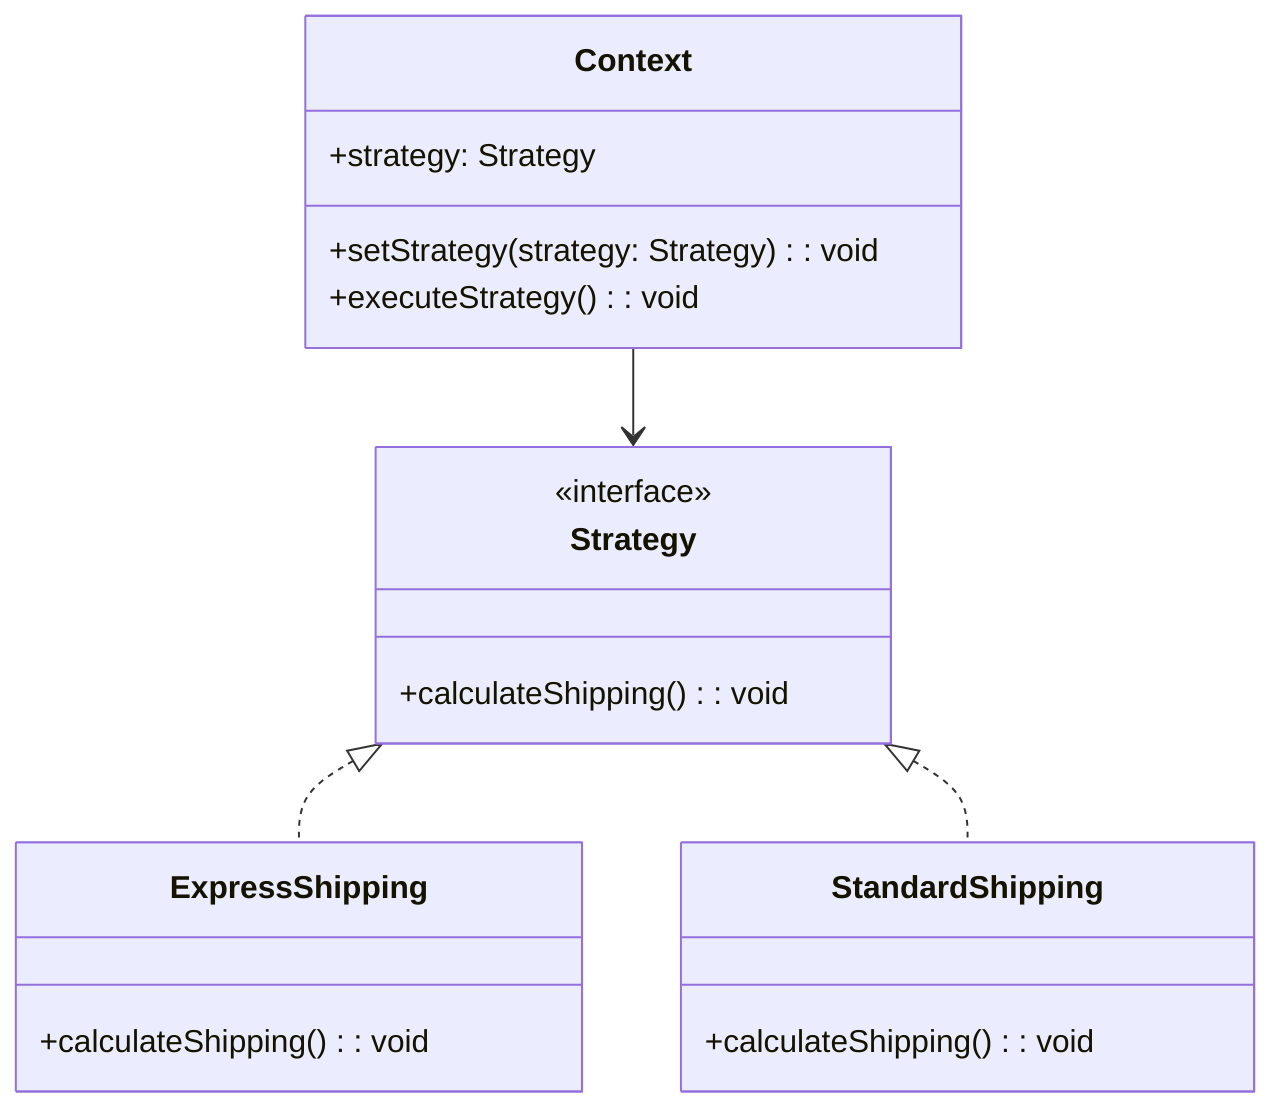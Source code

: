 classDiagram
    class Context {
        +strategy: Strategy
        +setStrategy(strategy: Strategy): void
        +executeStrategy(): void
    }

    class Strategy {
        <<interface>>
        +calculateShipping(): void
    }

    class ExpressShipping {
        +calculateShipping(): void
    }

    class StandardShipping {
        +calculateShipping(): void
    }

    Context --> Strategy
    Strategy <|.. ExpressShipping
    Strategy <|.. StandardShipping